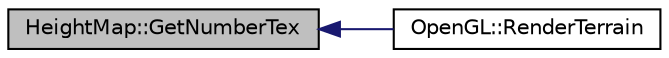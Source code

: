 digraph "HeightMap::GetNumberTex"
{
  edge [fontname="Helvetica",fontsize="10",labelfontname="Helvetica",labelfontsize="10"];
  node [fontname="Helvetica",fontsize="10",shape=record];
  rankdir="LR";
  Node1 [label="HeightMap::GetNumberTex",height=0.2,width=0.4,color="black", fillcolor="grey75", style="filled" fontcolor="black"];
  Node1 -> Node2 [dir="back",color="midnightblue",fontsize="10",style="solid",fontname="Helvetica"];
  Node2 [label="OpenGL::RenderTerrain",height=0.2,width=0.4,color="black", fillcolor="white", style="filled",URL="$class_open_g_l.html#a2969e2b1831210dd08ae4868dd1fc5be",tooltip="Renders the terrain described by Terrain. "];
}
